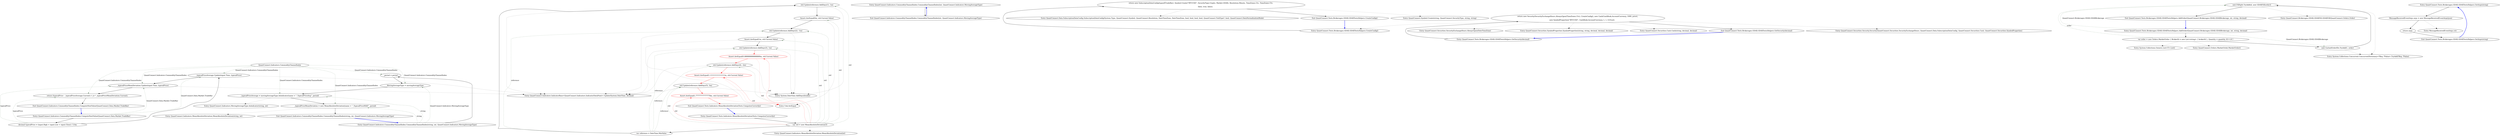 digraph  {
n17 [label="QuantConnect.Indicators.CommodityChannelIndex", span=""];
n0 [label="Entry QuantConnect.Indicators.CommodityChannelIndex.CommodityChannelIndex(string, int, QuantConnect.Indicators.MovingAverageType)", span="55-55", cluster="QuantConnect.Indicators.CommodityChannelIndex.CommodityChannelIndex(string, int, QuantConnect.Indicators.MovingAverageType)"];
n1 [label="_period = period", span="58-58", cluster="QuantConnect.Indicators.CommodityChannelIndex.CommodityChannelIndex(string, int, QuantConnect.Indicators.MovingAverageType)"];
n2 [label="MovingAverageType = movingAverageType", span="59-59", cluster="QuantConnect.Indicators.CommodityChannelIndex.CommodityChannelIndex(string, int, QuantConnect.Indicators.MovingAverageType)"];
n3 [label="_typicalPriceAverage = movingAverageType.AsIndicator(name + ''_TypicalPriceAvg'', period)", span="60-60", cluster="QuantConnect.Indicators.CommodityChannelIndex.CommodityChannelIndex(string, int, QuantConnect.Indicators.MovingAverageType)"];
n4 [label="_typicalPriceMeanDeviation = new MeanAbsoluteDeviation(name + ''_TypicalPriceMAD'', period)", span="61-61", cluster="QuantConnect.Indicators.CommodityChannelIndex.CommodityChannelIndex(string, int, QuantConnect.Indicators.MovingAverageType)"];
n6 [label="Entry QuantConnect.Indicators.MovingAverageType.AsIndicator(string, int)", span="54-54", cluster="QuantConnect.Indicators.MovingAverageType.AsIndicator(string, int)"];
n5 [label="Exit QuantConnect.Indicators.CommodityChannelIndex.CommodityChannelIndex(string, int, QuantConnect.Indicators.MovingAverageType)", span="55-55", cluster="QuantConnect.Indicators.CommodityChannelIndex.CommodityChannelIndex(string, int, QuantConnect.Indicators.MovingAverageType)"];
n7 [label="Entry QuantConnect.Indicators.MeanAbsoluteDeviation.MeanAbsoluteDeviation(string, int)", span="42-42", cluster="QuantConnect.Indicators.MeanAbsoluteDeviation.MeanAbsoluteDeviation(string, int)"];
n8 [label="Entry QuantConnect.Indicators.CommodityChannelIndex.CommodityChannelIndex(int, QuantConnect.Indicators.MovingAverageType)", span="64-64", cluster="QuantConnect.Indicators.CommodityChannelIndex.CommodityChannelIndex(int, QuantConnect.Indicators.MovingAverageType)"];
n9 [label="Exit QuantConnect.Indicators.CommodityChannelIndex.CommodityChannelIndex(int, QuantConnect.Indicators.MovingAverageType)", span="64-64", cluster="QuantConnect.Indicators.CommodityChannelIndex.CommodityChannelIndex(int, QuantConnect.Indicators.MovingAverageType)"];
n10 [label="Entry QuantConnect.Indicators.CommodityChannelIndex.ComputeNextValue(QuantConnect.Data.Market.TradeBar)", span="81-81", cluster="QuantConnect.Indicators.CommodityChannelIndex.ComputeNextValue(QuantConnect.Data.Market.TradeBar)"];
n11 [label="decimal typicalPrice = (input.High + input.Low + input.Close) / 3.0m", span="82-82", cluster="QuantConnect.Indicators.CommodityChannelIndex.ComputeNextValue(QuantConnect.Data.Market.TradeBar)"];
n12 [label="_typicalPriceAverage.Update(input.Time, typicalPrice)", span="84-84", cluster="QuantConnect.Indicators.CommodityChannelIndex.ComputeNextValue(QuantConnect.Data.Market.TradeBar)"];
n13 [label="_typicalPriceMeanDeviation.Update(input.Time, typicalPrice)", span="85-85", cluster="QuantConnect.Indicators.CommodityChannelIndex.ComputeNextValue(QuantConnect.Data.Market.TradeBar)"];
n14 [label="return (typicalPrice - _typicalPriceAverage.Current) / (_k * _typicalPriceMeanDeviation.Current);", span="87-87", cluster="QuantConnect.Indicators.CommodityChannelIndex.ComputeNextValue(QuantConnect.Data.Market.TradeBar)"];
n16 [label="Entry QuantConnect.Indicators.IndicatorBase<QuantConnect.Indicators.IndicatorDataPoint>.Update(System.DateTime, decimal)", span="33-33", cluster="QuantConnect.Indicators.IndicatorBase<QuantConnect.Indicators.IndicatorDataPoint>.Update(System.DateTime, decimal)"];
n15 [label="Exit QuantConnect.Indicators.CommodityChannelIndex.ComputeNextValue(QuantConnect.Data.Market.TradeBar)", span="81-81", cluster="QuantConnect.Indicators.CommodityChannelIndex.ComputeNextValue(QuantConnect.Data.Market.TradeBar)"];
m1_10 [label="Entry QuantConnect.Data.SubscriptionDataConfig.SubscriptionDataConfig(System.Type, QuantConnect.Symbol, QuantConnect.Resolution, DateTimeZone, DateTimeZone, bool, bool, bool, bool, QuantConnect.TickType?, bool, QuantConnect.DataNormalizationMode)", span="157-157", cluster="QuantConnect.Data.SubscriptionDataConfig.SubscriptionDataConfig(System.Type, QuantConnect.Symbol, QuantConnect.Resolution, DateTimeZone, DateTimeZone, bool, bool, bool, bool, QuantConnect.TickType?, bool, QuantConnect.DataNormalizationMode)", file="MeanAbsoluteDeviation.cs"];
m1_5 [label="Entry QuantConnect.Tests.Brokerages.GDAX.GDAXTestsHelpers.CreateConfig()", span="19-19", cluster="QuantConnect.Tests.Brokerages.GDAX.GDAXTestsHelpers.CreateConfig()", file="MeanAbsoluteDeviation.cs"];
m1_8 [label="return new SubscriptionDataConfig(typeof(TradeBar), Symbol.Create(''BTCUSD'', SecurityType.Crypto, Market.GDAX), Resolution.Minute, TimeZones.Utc, TimeZones.Utc, \r\n                false, true, false);", span="21-22", cluster="QuantConnect.Tests.Brokerages.GDAX.GDAXTestsHelpers.CreateConfig()", file="MeanAbsoluteDeviation.cs"];
m1_9 [label="Exit QuantConnect.Tests.Brokerages.GDAX.GDAXTestsHelpers.CreateConfig()", span="19-19", cluster="QuantConnect.Tests.Brokerages.GDAX.GDAXTestsHelpers.CreateConfig()", file="MeanAbsoluteDeviation.cs"];
m1_20 [label="Entry QuantConnect.Brokerages.GDAX.GDAXFill.GDAXFill(QuantConnect.Orders.Order)", span="49-49", cluster="QuantConnect.Brokerages.GDAX.GDAXFill.GDAXFill(QuantConnect.Orders.Order)", file="MeanAbsoluteDeviation.cs"];
m1_21 [label="Entry QuantConnect.Tests.Brokerages.GDAX.GDAXTestsHelpers.GetArgs(string)", span="32-32", cluster="QuantConnect.Tests.Brokerages.GDAX.GDAXTestsHelpers.GetArgs(string)", file="MeanAbsoluteDeviation.cs"];
m1_22 [label="MessageReceivedEventArgs args = new MessageReceivedEventArgs(json)", span="34-34", cluster="QuantConnect.Tests.Brokerages.GDAX.GDAXTestsHelpers.GetArgs(string)", file="MeanAbsoluteDeviation.cs"];
m1_23 [label="return args;", span="36-36", cluster="QuantConnect.Tests.Brokerages.GDAX.GDAXTestsHelpers.GetArgs(string)", file="MeanAbsoluteDeviation.cs"];
m1_24 [label="Exit QuantConnect.Tests.Brokerages.GDAX.GDAXTestsHelpers.GetArgs(string)", span="32-32", cluster="QuantConnect.Tests.Brokerages.GDAX.GDAXTestsHelpers.GetArgs(string)", file="MeanAbsoluteDeviation.cs"];
m1_4 [label="Entry QuantConnect.Securities.SecurityExchangeHours.AlwaysOpen(DateTimeZone)", span="82-82", cluster="QuantConnect.Securities.SecurityExchangeHours.AlwaysOpen(DateTimeZone)", file="MeanAbsoluteDeviation.cs"];
m1_25 [label="Entry MessageReceivedEventArgs.cstr", span="", cluster="MessageReceivedEventArgs.cstr", file="MeanAbsoluteDeviation.cs"];
m1_7 [label="Entry QuantConnect.Securities.SymbolProperties.SymbolProperties(string, string, decimal, decimal, decimal)", span="70-70", cluster="QuantConnect.Securities.SymbolProperties.SymbolProperties(string, string, decimal, decimal, decimal)", file="MeanAbsoluteDeviation.cs"];
m1_12 [label="Entry QuantConnect.Tests.Brokerages.GDAX.GDAXTestsHelpers.AddOrder(QuantConnect.Brokerages.GDAX.GDAXBrokerage, int, string, decimal)", span="25-25", cluster="QuantConnect.Tests.Brokerages.GDAX.GDAXTestsHelpers.AddOrder(QuantConnect.Brokerages.GDAX.GDAXBrokerage, int, string, decimal)", file="MeanAbsoluteDeviation.cs"];
m1_13 [label="var order = new Orders.MarketOrder { BrokerId = new List<string> { brokerId }, Quantity = quantity, Id = id }", span="27-27", cluster="QuantConnect.Tests.Brokerages.GDAX.GDAXTestsHelpers.AddOrder(QuantConnect.Brokerages.GDAX.GDAXBrokerage, int, string, decimal)", file="MeanAbsoluteDeviation.cs"];
m1_14 [label="unit.CachedOrderIDs.TryAdd(1, order)", span="28-28", cluster="QuantConnect.Tests.Brokerages.GDAX.GDAXTestsHelpers.AddOrder(QuantConnect.Brokerages.GDAX.GDAXBrokerage, int, string, decimal)", file="MeanAbsoluteDeviation.cs"];
m1_15 [label="unit.FillSplit.TryAdd(id, new GDAXFill(order))", span="29-29", cluster="QuantConnect.Tests.Brokerages.GDAX.GDAXTestsHelpers.AddOrder(QuantConnect.Brokerages.GDAX.GDAXBrokerage, int, string, decimal)", file="MeanAbsoluteDeviation.cs"];
m1_16 [label="Exit QuantConnect.Tests.Brokerages.GDAX.GDAXTestsHelpers.AddOrder(QuantConnect.Brokerages.GDAX.GDAXBrokerage, int, string, decimal)", span="25-25", cluster="QuantConnect.Tests.Brokerages.GDAX.GDAXTestsHelpers.AddOrder(QuantConnect.Brokerages.GDAX.GDAXBrokerage, int, string, decimal)", file="MeanAbsoluteDeviation.cs"];
m1_6 [label="Entry QuantConnect.Securities.Cash.Cash(string, decimal, decimal)", span="68-68", cluster="QuantConnect.Securities.Cash.Cash(string, decimal, decimal)", file="MeanAbsoluteDeviation.cs"];
m1_0 [label="Entry QuantConnect.Tests.Brokerages.GDAX.GDAXTestsHelpers.GetSecurity(decimal)", span="13-13", cluster="QuantConnect.Tests.Brokerages.GDAX.GDAXTestsHelpers.GetSecurity(decimal)", file="MeanAbsoluteDeviation.cs"];
m1_1 [label="return new Security(SecurityExchangeHours.AlwaysOpen(TimeZones.Utc), CreateConfig(), new Cash(CashBook.AccountCurrency, 1000, price), \r\n                new SymbolProperties(''BTCUSD'', CashBook.AccountCurrency, 1, 1, 0.01m));", span="15-16", cluster="QuantConnect.Tests.Brokerages.GDAX.GDAXTestsHelpers.GetSecurity(decimal)", file="MeanAbsoluteDeviation.cs"];
m1_2 [label="Exit QuantConnect.Tests.Brokerages.GDAX.GDAXTestsHelpers.GetSecurity(decimal)", span="13-13", cluster="QuantConnect.Tests.Brokerages.GDAX.GDAXTestsHelpers.GetSecurity(decimal)", file="MeanAbsoluteDeviation.cs"];
m1_3 [label="Entry QuantConnect.Securities.Security.Security(QuantConnect.Securities.SecurityExchangeHours, QuantConnect.Data.SubscriptionDataConfig, QuantConnect.Securities.Cash, QuantConnect.Securities.SymbolProperties)", span="317-317", cluster="QuantConnect.Securities.Security.Security(QuantConnect.Securities.SecurityExchangeHours, QuantConnect.Data.SubscriptionDataConfig, QuantConnect.Securities.Cash, QuantConnect.Securities.SymbolProperties)", file="MeanAbsoluteDeviation.cs"];
m1_18 [label="Entry System.Collections.Generic.List<T>.List()", span="0-0", cluster="System.Collections.Generic.List<T>.List()", file="MeanAbsoluteDeviation.cs"];
m1_19 [label="Entry System.Collections.Concurrent.ConcurrentDictionary<TKey, TValue>.TryAdd(TKey, TValue)", span="0-0", cluster="System.Collections.Concurrent.ConcurrentDictionary<TKey, TValue>.TryAdd(TKey, TValue)", file="MeanAbsoluteDeviation.cs"];
m1_11 [label="Entry QuantConnect.Symbol.Create(string, QuantConnect.SecurityType, string, string)", span="45-45", cluster="QuantConnect.Symbol.Create(string, QuantConnect.SecurityType, string, string)", file="MeanAbsoluteDeviation.cs"];
m1_17 [label="Entry QuantConnect.Orders.MarketOrder.MarketOrder()", span="28-28", cluster="QuantConnect.Orders.MarketOrder.MarketOrder()", file="MeanAbsoluteDeviation.cs"];
m2_17 [label="Entry Unk.AreEqual", span="", cluster="Unk.AreEqual", file="MeanAbsoluteDeviationTests.cs"];
m2_0 [label="Entry QuantConnect.Tests.Indicators.MeanAbsoluteDeviationTests.ComputesCorrectly()", span="23-23", cluster="QuantConnect.Tests.Indicators.MeanAbsoluteDeviationTests.ComputesCorrectly()", file="MeanAbsoluteDeviationTests.cs"];
m2_1 [label="var std = new MeanAbsoluteDeviation(3)", span="26-26", cluster="QuantConnect.Tests.Indicators.MeanAbsoluteDeviationTests.ComputesCorrectly()", file="MeanAbsoluteDeviationTests.cs"];
m2_2 [label="var reference = DateTime.MinValue", span="27-27", cluster="QuantConnect.Tests.Indicators.MeanAbsoluteDeviationTests.ComputesCorrectly()", file="MeanAbsoluteDeviationTests.cs"];
m2_3 [label="std.Update(reference.AddDays(1), 1m)", span="29-29", cluster="QuantConnect.Tests.Indicators.MeanAbsoluteDeviationTests.ComputesCorrectly()", file="MeanAbsoluteDeviationTests.cs"];
m2_4 [label="Assert.AreEqual(0m, std.Current.Value)", span="30-30", cluster="QuantConnect.Tests.Indicators.MeanAbsoluteDeviationTests.ComputesCorrectly()", file="MeanAbsoluteDeviationTests.cs"];
m2_5 [label="std.Update(reference.AddDays(2), -1m)", span="32-32", cluster="QuantConnect.Tests.Indicators.MeanAbsoluteDeviationTests.ComputesCorrectly()", file="MeanAbsoluteDeviationTests.cs"];
m2_6 [label="Assert.AreEqual(1m, std.Current.Value)", span="33-33", cluster="QuantConnect.Tests.Indicators.MeanAbsoluteDeviationTests.ComputesCorrectly()", file="MeanAbsoluteDeviationTests.cs"];
m2_7 [label="std.Update(reference.AddDays(3), 1m)", span="35-35", cluster="QuantConnect.Tests.Indicators.MeanAbsoluteDeviationTests.ComputesCorrectly()", file="MeanAbsoluteDeviationTests.cs"];
m2_8 [label="Assert.AreEqual(0.888888888888889m, std.Current.Value)", span="36-36", cluster="QuantConnect.Tests.Indicators.MeanAbsoluteDeviationTests.ComputesCorrectly()", color=red, community=0, file="MeanAbsoluteDeviationTests.cs"];
m2_9 [label="std.Update(reference.AddDays(4), -2m)", span="38-38", cluster="QuantConnect.Tests.Indicators.MeanAbsoluteDeviationTests.ComputesCorrectly()", file="MeanAbsoluteDeviationTests.cs"];
m2_10 [label="Assert.AreEqual(1.11111111111111m, std.Current.Value)", span="39-39", cluster="QuantConnect.Tests.Indicators.MeanAbsoluteDeviationTests.ComputesCorrectly()", color=red, community=0, file="MeanAbsoluteDeviationTests.cs"];
m2_11 [label="std.Update(reference.AddDays(5), 3m)", span="41-41", cluster="QuantConnect.Tests.Indicators.MeanAbsoluteDeviationTests.ComputesCorrectly()", file="MeanAbsoluteDeviationTests.cs"];
m2_12 [label="Assert.AreEqual(1.77777777777778m, std.Current.Value)", span="42-42", cluster="QuantConnect.Tests.Indicators.MeanAbsoluteDeviationTests.ComputesCorrectly()", color=red, community=0, file="MeanAbsoluteDeviationTests.cs"];
m2_13 [label="Exit QuantConnect.Tests.Indicators.MeanAbsoluteDeviationTests.ComputesCorrectly()", span="23-23", cluster="QuantConnect.Tests.Indicators.MeanAbsoluteDeviationTests.ComputesCorrectly()", file="MeanAbsoluteDeviationTests.cs"];
m2_14 [label="Entry QuantConnect.Indicators.MeanAbsoluteDeviation.MeanAbsoluteDeviation(int)", span="31-31", cluster="QuantConnect.Indicators.MeanAbsoluteDeviation.MeanAbsoluteDeviation(int)", file="MeanAbsoluteDeviationTests.cs"];
m2_15 [label="Entry System.DateTime.AddDays(double)", span="0-0", cluster="System.DateTime.AddDays(double)", file="MeanAbsoluteDeviationTests.cs"];
n17 -> n1  [key=1, style=dashed, color=darkseagreen4, label="QuantConnect.Indicators.CommodityChannelIndex"];
n17 -> n2  [key=1, style=dashed, color=darkseagreen4, label="QuantConnect.Indicators.CommodityChannelIndex"];
n17 -> n3  [key=1, style=dashed, color=darkseagreen4, label="QuantConnect.Indicators.CommodityChannelIndex"];
n17 -> n4  [key=1, style=dashed, color=darkseagreen4, label="QuantConnect.Indicators.CommodityChannelIndex"];
n17 -> n12  [key=1, style=dashed, color=darkseagreen4, label="QuantConnect.Indicators.CommodityChannelIndex"];
n17 -> n13  [key=1, style=dashed, color=darkseagreen4, label="QuantConnect.Indicators.CommodityChannelIndex"];
n17 -> n14  [key=1, style=dashed, color=darkseagreen4, label="QuantConnect.Indicators.CommodityChannelIndex"];
n0 -> n1  [key=0, style=solid];
n0 -> n2  [key=1, style=dashed, color=darkseagreen4, label="QuantConnect.Indicators.MovingAverageType"];
n0 -> n3  [key=1, style=dashed, color=darkseagreen4, label=string];
n0 -> n4  [key=1, style=dashed, color=darkseagreen4, label=string];
n1 -> n2  [key=0, style=solid];
n2 -> n3  [key=0, style=solid];
n3 -> n4  [key=0, style=solid];
n3 -> n6  [key=2, style=dotted];
n4 -> n5  [key=0, style=solid];
n4 -> n7  [key=2, style=dotted];
n5 -> n0  [key=0, style=bold, color=blue];
n8 -> n9  [key=0, style=solid];
n9 -> n8  [key=0, style=bold, color=blue];
n10 -> n11  [key=0, style=solid];
n10 -> n12  [key=1, style=dashed, color=darkseagreen4, label="QuantConnect.Data.Market.TradeBar"];
n10 -> n13  [key=1, style=dashed, color=darkseagreen4, label="QuantConnect.Data.Market.TradeBar"];
n11 -> n12  [key=0, style=solid];
n11 -> n13  [key=1, style=dashed, color=darkseagreen4, label=typicalPrice];
n11 -> n14  [key=1, style=dashed, color=darkseagreen4, label=typicalPrice];
n12 -> n13  [key=0, style=solid];
n12 -> n16  [key=2, style=dotted];
n13 -> n14  [key=0, style=solid];
n13 -> n16  [key=2, style=dotted];
n14 -> n15  [key=0, style=solid];
n15 -> n10  [key=0, style=bold, color=blue];
m1_5 -> m1_8  [key=0, style=solid];
m1_8 -> m1_9  [key=0, style=solid];
m1_8 -> m1_10  [key=2, style=dotted];
m1_8 -> m1_11  [key=2, style=dotted];
m1_9 -> m1_5  [key=0, style=bold, color=blue];
m1_21 -> m1_22  [key=0, style=solid];
m1_22 -> m1_23  [key=0, style=solid];
m1_22 -> m1_25  [key=2, style=dotted];
m1_23 -> m1_24  [key=0, style=solid];
m1_24 -> m1_21  [key=0, style=bold, color=blue];
m1_12 -> m1_13  [key=0, style=solid];
m1_12 -> m1_14  [key=1, style=dashed, color=darkseagreen4, label="QuantConnect.Brokerages.GDAX.GDAXBrokerage"];
m1_12 -> m1_15  [key=1, style=dashed, color=darkseagreen4, label="QuantConnect.Brokerages.GDAX.GDAXBrokerage"];
m1_13 -> m1_14  [key=0, style=solid];
m1_13 -> m1_17  [key=2, style=dotted];
m1_13 -> m1_18  [key=2, style=dotted];
m1_13 -> m1_15  [key=1, style=dashed, color=darkseagreen4, label=order];
m1_14 -> m1_15  [key=0, style=solid];
m1_14 -> m1_19  [key=2, style=dotted];
m1_15 -> m1_16  [key=0, style=solid];
m1_15 -> m1_20  [key=2, style=dotted];
m1_15 -> m1_19  [key=2, style=dotted];
m1_16 -> m1_12  [key=0, style=bold, color=blue];
m1_0 -> m1_1  [key=0, style=solid];
m1_1 -> m1_2  [key=0, style=solid];
m1_1 -> m1_3  [key=2, style=dotted];
m1_1 -> m1_4  [key=2, style=dotted];
m1_1 -> m1_5  [key=2, style=dotted];
m1_1 -> m1_6  [key=2, style=dotted];
m1_1 -> m1_7  [key=2, style=dotted];
m1_2 -> m1_0  [key=0, style=bold, color=blue];
m2_0 -> m2_1  [key=0, style=solid];
m2_1 -> m2_2  [key=0, style=solid];
m2_1 -> m2_14  [key=2, style=dotted];
m2_1 -> m2_3  [key=1, style=dashed, color=darkseagreen4, label=std];
m2_1 -> m2_4  [key=1, style=dashed, color=darkseagreen4, label=std];
m2_1 -> m2_5  [key=1, style=dashed, color=darkseagreen4, label=std];
m2_1 -> m2_6  [key=1, style=dashed, color=darkseagreen4, label=std];
m2_1 -> m2_7  [key=1, style=dashed, color=darkseagreen4, label=std];
m2_1 -> m2_8  [key=1, style=dashed, color=red, label=std];
m2_1 -> m2_9  [key=1, style=dashed, color=darkseagreen4, label=std];
m2_1 -> m2_10  [key=1, style=dashed, color=red, label=std];
m2_1 -> m2_11  [key=1, style=dashed, color=darkseagreen4, label=std];
m2_1 -> m2_12  [key=1, style=dashed, color=red, label=std];
m2_2 -> m2_3  [key=0, style=solid];
m2_2 -> m2_5  [key=1, style=dashed, color=darkseagreen4, label=reference];
m2_2 -> m2_7  [key=1, style=dashed, color=darkseagreen4, label=reference];
m2_2 -> m2_9  [key=1, style=dashed, color=darkseagreen4, label=reference];
m2_2 -> m2_11  [key=1, style=dashed, color=darkseagreen4, label=reference];
m2_3 -> m2_4  [key=0, style=solid];
m2_3 -> m2_15  [key=2, style=dotted];
m2_3 -> n16  [key=2, style=dotted];
m2_4 -> m2_5  [key=0, style=solid];
m2_4 -> m2_17  [key=2, style=dotted];
m2_5 -> m2_6  [key=0, style=solid];
m2_5 -> m2_15  [key=2, style=dotted];
m2_5 -> n16  [key=2, style=dotted];
m2_6 -> m2_7  [key=0, style=solid];
m2_6 -> m2_17  [key=2, style=dotted];
m2_7 -> m2_8  [key=0, style=solid, color=red];
m2_7 -> m2_15  [key=2, style=dotted];
m2_7 -> n16  [key=2, style=dotted];
m2_8 -> m2_9  [key=0, style=solid, color=red];
m2_8 -> m2_17  [key=2, style=dotted, color=red];
m2_9 -> m2_10  [key=0, style=solid, color=red];
m2_9 -> m2_15  [key=2, style=dotted];
m2_9 -> n16  [key=2, style=dotted];
m2_10 -> m2_11  [key=0, style=solid, color=red];
m2_10 -> m2_17  [key=2, style=dotted, color=red];
m2_11 -> m2_12  [key=0, style=solid, color=red];
m2_11 -> m2_15  [key=2, style=dotted];
m2_11 -> n16  [key=2, style=dotted];
m2_12 -> m2_13  [key=0, style=solid, color=red];
m2_12 -> m2_17  [key=2, style=dotted, color=red];
m2_13 -> m2_0  [key=0, style=bold, color=blue];
}
